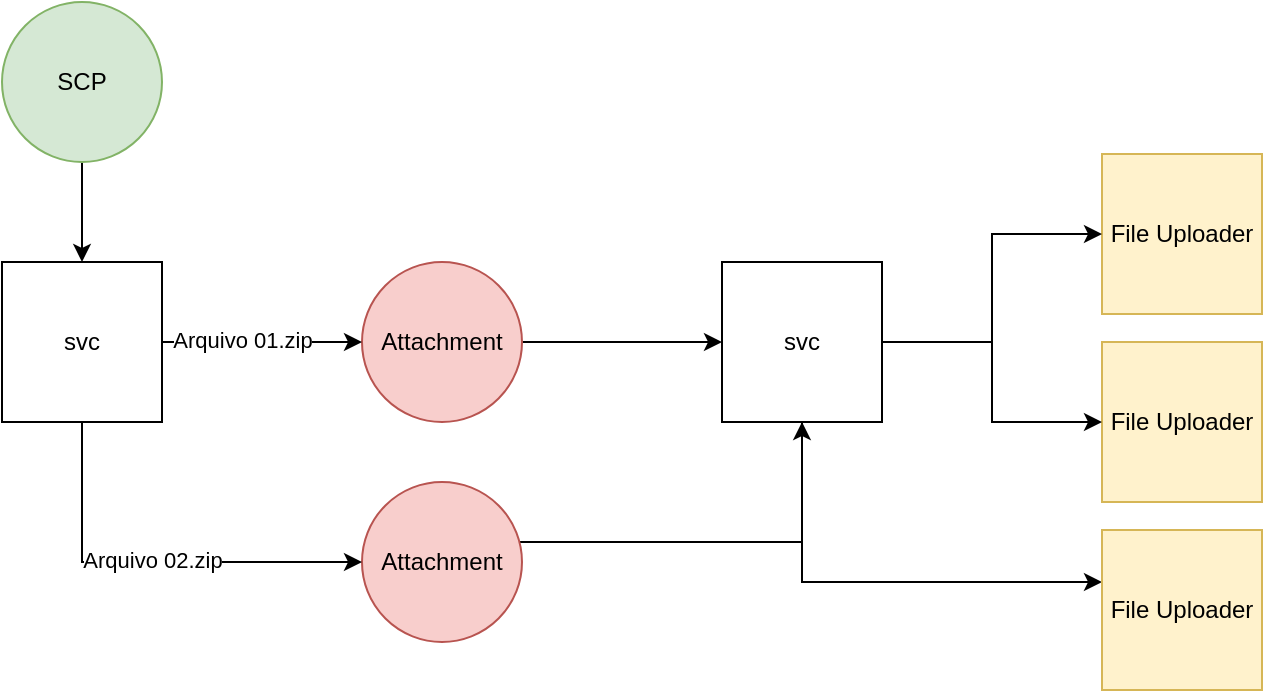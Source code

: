 <mxfile version="20.8.23" type="github">
  <diagram name="Page-1" id="yLDWqIE75sYw8k0eYS2L">
    <mxGraphModel dx="1434" dy="796" grid="1" gridSize="10" guides="1" tooltips="1" connect="1" arrows="1" fold="1" page="1" pageScale="1" pageWidth="1169" pageHeight="827" math="0" shadow="0">
      <root>
        <mxCell id="0" />
        <mxCell id="1" parent="0" />
        <mxCell id="siINJO3Il-NJgjf8glhd-6" style="edgeStyle=orthogonalEdgeStyle;rounded=0;orthogonalLoop=1;jettySize=auto;html=1;" edge="1" parent="1" source="siINJO3Il-NJgjf8glhd-1" target="siINJO3Il-NJgjf8glhd-4">
          <mxGeometry relative="1" as="geometry" />
        </mxCell>
        <mxCell id="siINJO3Il-NJgjf8glhd-1" value="Attachment" style="ellipse;whiteSpace=wrap;html=1;aspect=fixed;fillColor=#f8cecc;strokeColor=#b85450;" vertex="1" parent="1">
          <mxGeometry x="190" y="200" width="80" height="80" as="geometry" />
        </mxCell>
        <mxCell id="siINJO3Il-NJgjf8glhd-2" value="File Uploader" style="whiteSpace=wrap;html=1;aspect=fixed;fillColor=#fff2cc;strokeColor=#d6b656;" vertex="1" parent="1">
          <mxGeometry x="560" y="146" width="80" height="80" as="geometry" />
        </mxCell>
        <mxCell id="siINJO3Il-NJgjf8glhd-3" value="File Uploader" style="whiteSpace=wrap;html=1;aspect=fixed;fillColor=#fff2cc;strokeColor=#d6b656;" vertex="1" parent="1">
          <mxGeometry x="560" y="240" width="80" height="80" as="geometry" />
        </mxCell>
        <mxCell id="siINJO3Il-NJgjf8glhd-7" style="edgeStyle=orthogonalEdgeStyle;rounded=0;orthogonalLoop=1;jettySize=auto;html=1;" edge="1" parent="1" source="siINJO3Il-NJgjf8glhd-4" target="siINJO3Il-NJgjf8glhd-2">
          <mxGeometry relative="1" as="geometry" />
        </mxCell>
        <mxCell id="siINJO3Il-NJgjf8glhd-8" style="edgeStyle=orthogonalEdgeStyle;rounded=0;orthogonalLoop=1;jettySize=auto;html=1;" edge="1" parent="1" source="siINJO3Il-NJgjf8glhd-4" target="siINJO3Il-NJgjf8glhd-3">
          <mxGeometry relative="1" as="geometry" />
        </mxCell>
        <mxCell id="siINJO3Il-NJgjf8glhd-19" style="edgeStyle=orthogonalEdgeStyle;rounded=0;orthogonalLoop=1;jettySize=auto;html=1;" edge="1" parent="1" source="siINJO3Il-NJgjf8glhd-4" target="siINJO3Il-NJgjf8glhd-5">
          <mxGeometry relative="1" as="geometry">
            <Array as="points">
              <mxPoint x="410" y="360" />
            </Array>
          </mxGeometry>
        </mxCell>
        <mxCell id="siINJO3Il-NJgjf8glhd-4" value="svc" style="whiteSpace=wrap;html=1;aspect=fixed;" vertex="1" parent="1">
          <mxGeometry x="370" y="200" width="80" height="80" as="geometry" />
        </mxCell>
        <mxCell id="siINJO3Il-NJgjf8glhd-5" value="File Uploader" style="whiteSpace=wrap;html=1;aspect=fixed;fillColor=#fff2cc;strokeColor=#d6b656;" vertex="1" parent="1">
          <mxGeometry x="560" y="334" width="80" height="80" as="geometry" />
        </mxCell>
        <mxCell id="siINJO3Il-NJgjf8glhd-11" style="edgeStyle=orthogonalEdgeStyle;rounded=0;orthogonalLoop=1;jettySize=auto;html=1;" edge="1" parent="1" source="siINJO3Il-NJgjf8glhd-10" target="siINJO3Il-NJgjf8glhd-4">
          <mxGeometry relative="1" as="geometry">
            <Array as="points">
              <mxPoint x="410" y="340" />
            </Array>
          </mxGeometry>
        </mxCell>
        <mxCell id="siINJO3Il-NJgjf8glhd-10" value="Attachment" style="ellipse;whiteSpace=wrap;html=1;aspect=fixed;fillColor=#f8cecc;strokeColor=#b85450;" vertex="1" parent="1">
          <mxGeometry x="190" y="310" width="80" height="80" as="geometry" />
        </mxCell>
        <mxCell id="siINJO3Il-NJgjf8glhd-14" value="" style="edgeStyle=orthogonalEdgeStyle;rounded=0;orthogonalLoop=1;jettySize=auto;html=1;" edge="1" parent="1" source="siINJO3Il-NJgjf8glhd-12" target="siINJO3Il-NJgjf8glhd-13">
          <mxGeometry relative="1" as="geometry" />
        </mxCell>
        <mxCell id="siINJO3Il-NJgjf8glhd-12" value="SCP" style="ellipse;whiteSpace=wrap;html=1;aspect=fixed;fillColor=#d5e8d4;strokeColor=#82b366;" vertex="1" parent="1">
          <mxGeometry x="10" y="70" width="80" height="80" as="geometry" />
        </mxCell>
        <mxCell id="siINJO3Il-NJgjf8glhd-15" value="" style="edgeStyle=orthogonalEdgeStyle;rounded=0;orthogonalLoop=1;jettySize=auto;html=1;" edge="1" parent="1" source="siINJO3Il-NJgjf8glhd-13" target="siINJO3Il-NJgjf8glhd-1">
          <mxGeometry relative="1" as="geometry" />
        </mxCell>
        <mxCell id="siINJO3Il-NJgjf8glhd-17" value="Arquivo 01.zip" style="edgeLabel;html=1;align=center;verticalAlign=middle;resizable=0;points=[];" vertex="1" connectable="0" parent="siINJO3Il-NJgjf8glhd-15">
          <mxGeometry x="-0.2" y="1" relative="1" as="geometry">
            <mxPoint as="offset" />
          </mxGeometry>
        </mxCell>
        <mxCell id="siINJO3Il-NJgjf8glhd-16" style="edgeStyle=orthogonalEdgeStyle;rounded=0;orthogonalLoop=1;jettySize=auto;html=1;" edge="1" parent="1" source="siINJO3Il-NJgjf8glhd-13" target="siINJO3Il-NJgjf8glhd-10">
          <mxGeometry relative="1" as="geometry">
            <Array as="points">
              <mxPoint x="50" y="350" />
              <mxPoint x="230" y="350" />
            </Array>
          </mxGeometry>
        </mxCell>
        <mxCell id="siINJO3Il-NJgjf8glhd-18" value="Arquivo 02.zip" style="edgeLabel;html=1;align=center;verticalAlign=middle;resizable=0;points=[];" vertex="1" connectable="0" parent="siINJO3Il-NJgjf8glhd-16">
          <mxGeometry y="1" relative="1" as="geometry">
            <mxPoint as="offset" />
          </mxGeometry>
        </mxCell>
        <mxCell id="siINJO3Il-NJgjf8glhd-13" value="svc" style="whiteSpace=wrap;html=1;aspect=fixed;" vertex="1" parent="1">
          <mxGeometry x="10" y="200" width="80" height="80" as="geometry" />
        </mxCell>
      </root>
    </mxGraphModel>
  </diagram>
</mxfile>
